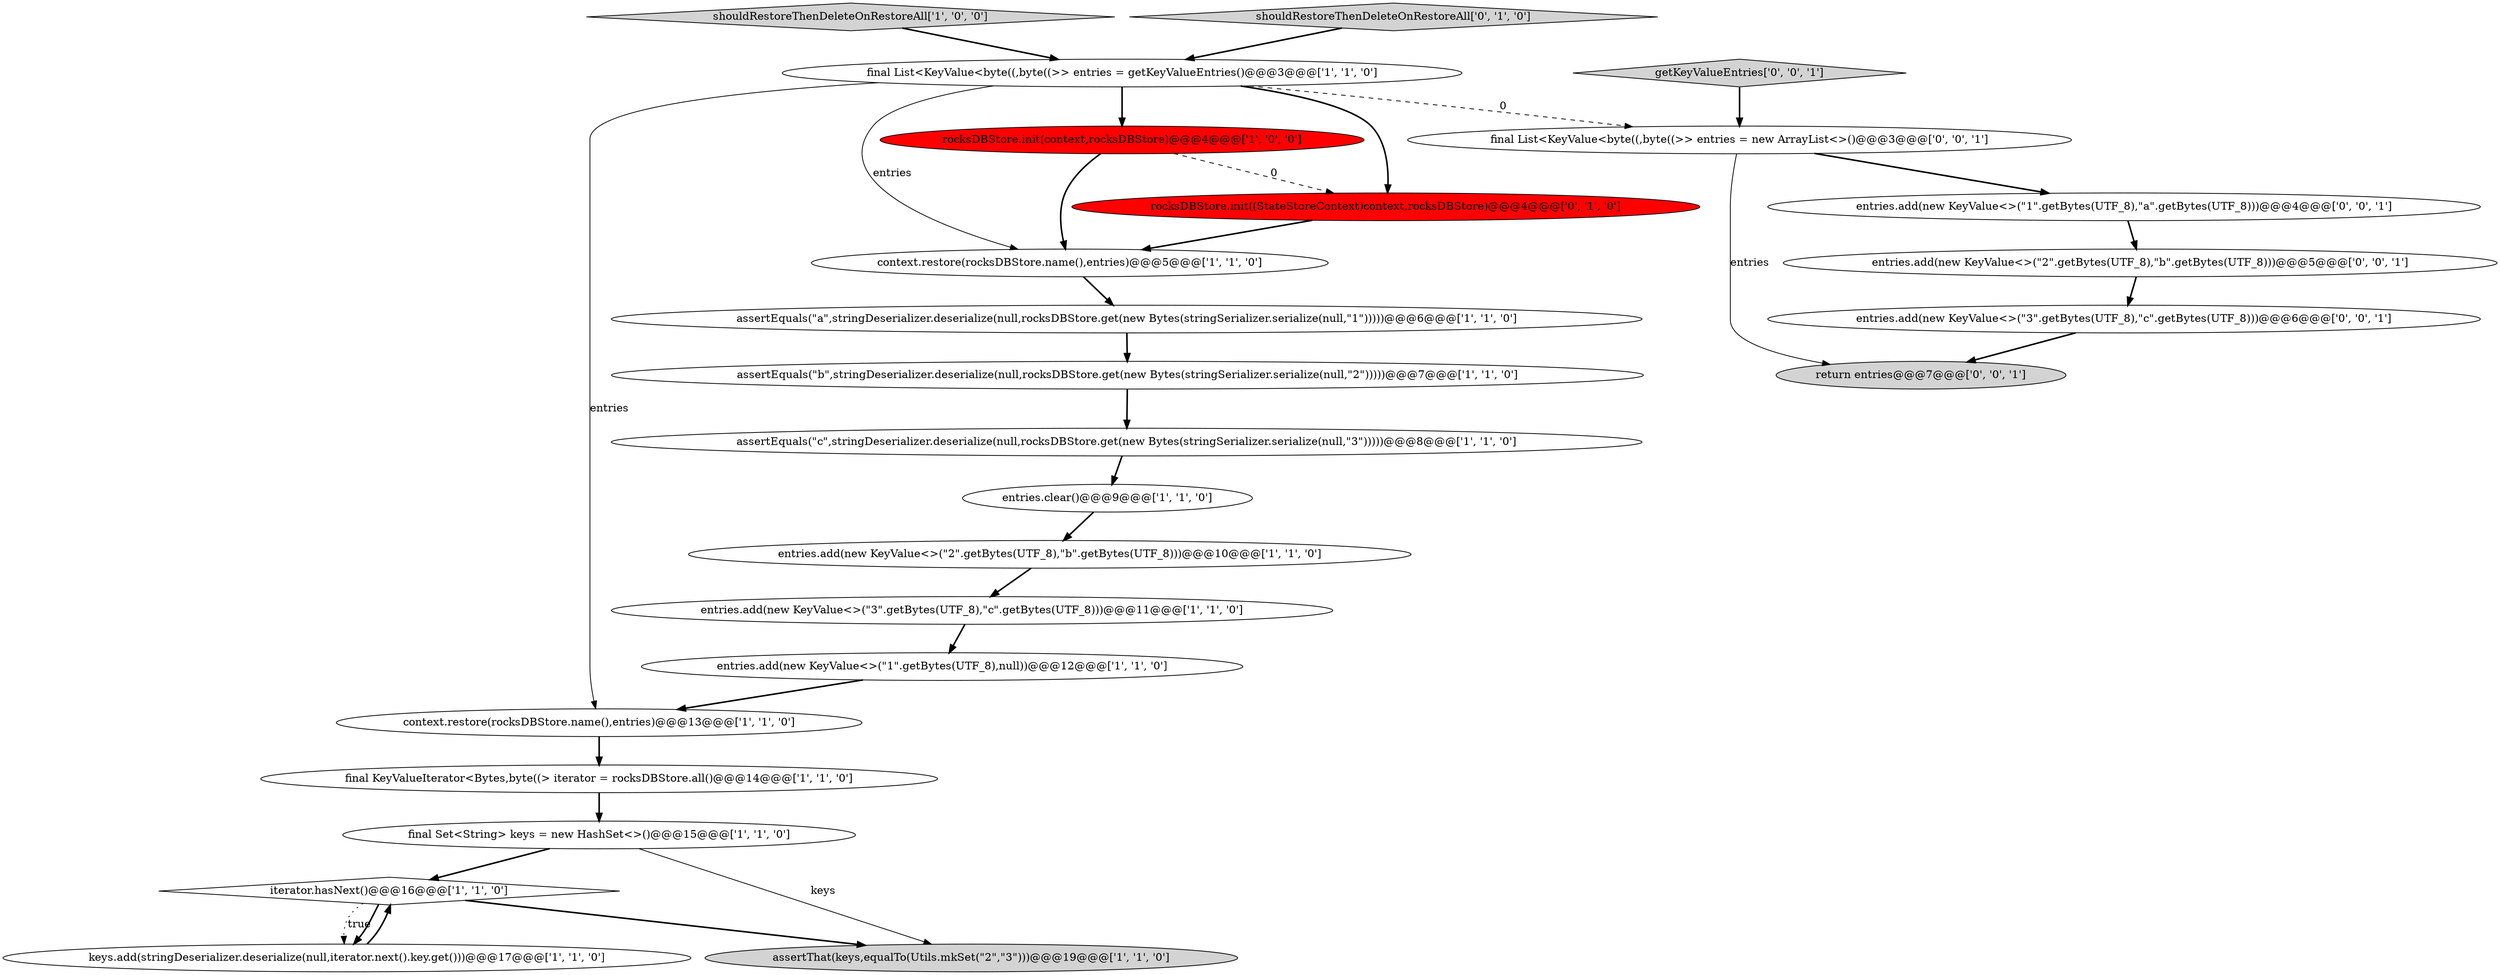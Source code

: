 digraph {
13 [style = filled, label = "context.restore(rocksDBStore.name(),entries)@@@13@@@['1', '1', '0']", fillcolor = white, shape = ellipse image = "AAA0AAABBB1BBB"];
1 [style = filled, label = "final KeyValueIterator<Bytes,byte((> iterator = rocksDBStore.all()@@@14@@@['1', '1', '0']", fillcolor = white, shape = ellipse image = "AAA0AAABBB1BBB"];
4 [style = filled, label = "entries.clear()@@@9@@@['1', '1', '0']", fillcolor = white, shape = ellipse image = "AAA0AAABBB1BBB"];
22 [style = filled, label = "entries.add(new KeyValue<>(\"1\".getBytes(UTF_8),\"a\".getBytes(UTF_8)))@@@4@@@['0', '0', '1']", fillcolor = white, shape = ellipse image = "AAA0AAABBB3BBB"];
6 [style = filled, label = "entries.add(new KeyValue<>(\"1\".getBytes(UTF_8),null))@@@12@@@['1', '1', '0']", fillcolor = white, shape = ellipse image = "AAA0AAABBB1BBB"];
3 [style = filled, label = "assertEquals(\"a\",stringDeserializer.deserialize(null,rocksDBStore.get(new Bytes(stringSerializer.serialize(null,\"1\")))))@@@6@@@['1', '1', '0']", fillcolor = white, shape = ellipse image = "AAA0AAABBB1BBB"];
10 [style = filled, label = "shouldRestoreThenDeleteOnRestoreAll['1', '0', '0']", fillcolor = lightgray, shape = diamond image = "AAA0AAABBB1BBB"];
17 [style = filled, label = "shouldRestoreThenDeleteOnRestoreAll['0', '1', '0']", fillcolor = lightgray, shape = diamond image = "AAA0AAABBB2BBB"];
24 [style = filled, label = "final List<KeyValue<byte((,byte((>> entries = new ArrayList<>()@@@3@@@['0', '0', '1']", fillcolor = white, shape = ellipse image = "AAA0AAABBB3BBB"];
19 [style = filled, label = "entries.add(new KeyValue<>(\"3\".getBytes(UTF_8),\"c\".getBytes(UTF_8)))@@@6@@@['0', '0', '1']", fillcolor = white, shape = ellipse image = "AAA0AAABBB3BBB"];
23 [style = filled, label = "getKeyValueEntries['0', '0', '1']", fillcolor = lightgray, shape = diamond image = "AAA0AAABBB3BBB"];
16 [style = filled, label = "assertEquals(\"c\",stringDeserializer.deserialize(null,rocksDBStore.get(new Bytes(stringSerializer.serialize(null,\"3\")))))@@@8@@@['1', '1', '0']", fillcolor = white, shape = ellipse image = "AAA0AAABBB1BBB"];
12 [style = filled, label = "iterator.hasNext()@@@16@@@['1', '1', '0']", fillcolor = white, shape = diamond image = "AAA0AAABBB1BBB"];
8 [style = filled, label = "rocksDBStore.init(context,rocksDBStore)@@@4@@@['1', '0', '0']", fillcolor = red, shape = ellipse image = "AAA1AAABBB1BBB"];
18 [style = filled, label = "rocksDBStore.init((StateStoreContext)context,rocksDBStore)@@@4@@@['0', '1', '0']", fillcolor = red, shape = ellipse image = "AAA1AAABBB2BBB"];
20 [style = filled, label = "entries.add(new KeyValue<>(\"2\".getBytes(UTF_8),\"b\".getBytes(UTF_8)))@@@5@@@['0', '0', '1']", fillcolor = white, shape = ellipse image = "AAA0AAABBB3BBB"];
15 [style = filled, label = "assertEquals(\"b\",stringDeserializer.deserialize(null,rocksDBStore.get(new Bytes(stringSerializer.serialize(null,\"2\")))))@@@7@@@['1', '1', '0']", fillcolor = white, shape = ellipse image = "AAA0AAABBB1BBB"];
0 [style = filled, label = "entries.add(new KeyValue<>(\"3\".getBytes(UTF_8),\"c\".getBytes(UTF_8)))@@@11@@@['1', '1', '0']", fillcolor = white, shape = ellipse image = "AAA0AAABBB1BBB"];
9 [style = filled, label = "assertThat(keys,equalTo(Utils.mkSet(\"2\",\"3\")))@@@19@@@['1', '1', '0']", fillcolor = lightgray, shape = ellipse image = "AAA0AAABBB1BBB"];
7 [style = filled, label = "final Set<String> keys = new HashSet<>()@@@15@@@['1', '1', '0']", fillcolor = white, shape = ellipse image = "AAA0AAABBB1BBB"];
2 [style = filled, label = "entries.add(new KeyValue<>(\"2\".getBytes(UTF_8),\"b\".getBytes(UTF_8)))@@@10@@@['1', '1', '0']", fillcolor = white, shape = ellipse image = "AAA0AAABBB1BBB"];
11 [style = filled, label = "final List<KeyValue<byte((,byte((>> entries = getKeyValueEntries()@@@3@@@['1', '1', '0']", fillcolor = white, shape = ellipse image = "AAA0AAABBB1BBB"];
14 [style = filled, label = "keys.add(stringDeserializer.deserialize(null,iterator.next().key.get()))@@@17@@@['1', '1', '0']", fillcolor = white, shape = ellipse image = "AAA0AAABBB1BBB"];
21 [style = filled, label = "return entries@@@7@@@['0', '0', '1']", fillcolor = lightgray, shape = ellipse image = "AAA0AAABBB3BBB"];
5 [style = filled, label = "context.restore(rocksDBStore.name(),entries)@@@5@@@['1', '1', '0']", fillcolor = white, shape = ellipse image = "AAA0AAABBB1BBB"];
5->3 [style = bold, label=""];
7->9 [style = solid, label="keys"];
0->6 [style = bold, label=""];
7->12 [style = bold, label=""];
24->21 [style = solid, label="entries"];
11->13 [style = solid, label="entries"];
3->15 [style = bold, label=""];
4->2 [style = bold, label=""];
15->16 [style = bold, label=""];
12->9 [style = bold, label=""];
24->22 [style = bold, label=""];
1->7 [style = bold, label=""];
11->18 [style = bold, label=""];
13->1 [style = bold, label=""];
12->14 [style = dotted, label="true"];
23->24 [style = bold, label=""];
2->0 [style = bold, label=""];
10->11 [style = bold, label=""];
8->5 [style = bold, label=""];
22->20 [style = bold, label=""];
18->5 [style = bold, label=""];
6->13 [style = bold, label=""];
14->12 [style = bold, label=""];
11->24 [style = dashed, label="0"];
12->14 [style = bold, label=""];
11->8 [style = bold, label=""];
8->18 [style = dashed, label="0"];
16->4 [style = bold, label=""];
20->19 [style = bold, label=""];
11->5 [style = solid, label="entries"];
17->11 [style = bold, label=""];
19->21 [style = bold, label=""];
}
